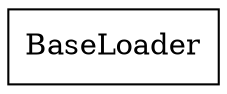 strict digraph class_diagram {
  rankdir=LR;
  TypeBaseLoader[
    label="BaseLoader",
    URL="BaseLoader.html",
    tooltip="com.sekati.load.BaseLoader",
    shape="record"
  ];
}
